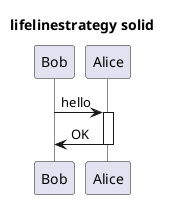 @startuml

' skinparam LifelineStrategy solid
skinparam lifeline {
    strategy solid
}

title lifelinestrategy solid
Bob -> Alice : hello
activate Alice
Bob <- Alice : OK
deactivate Alice
@enduml